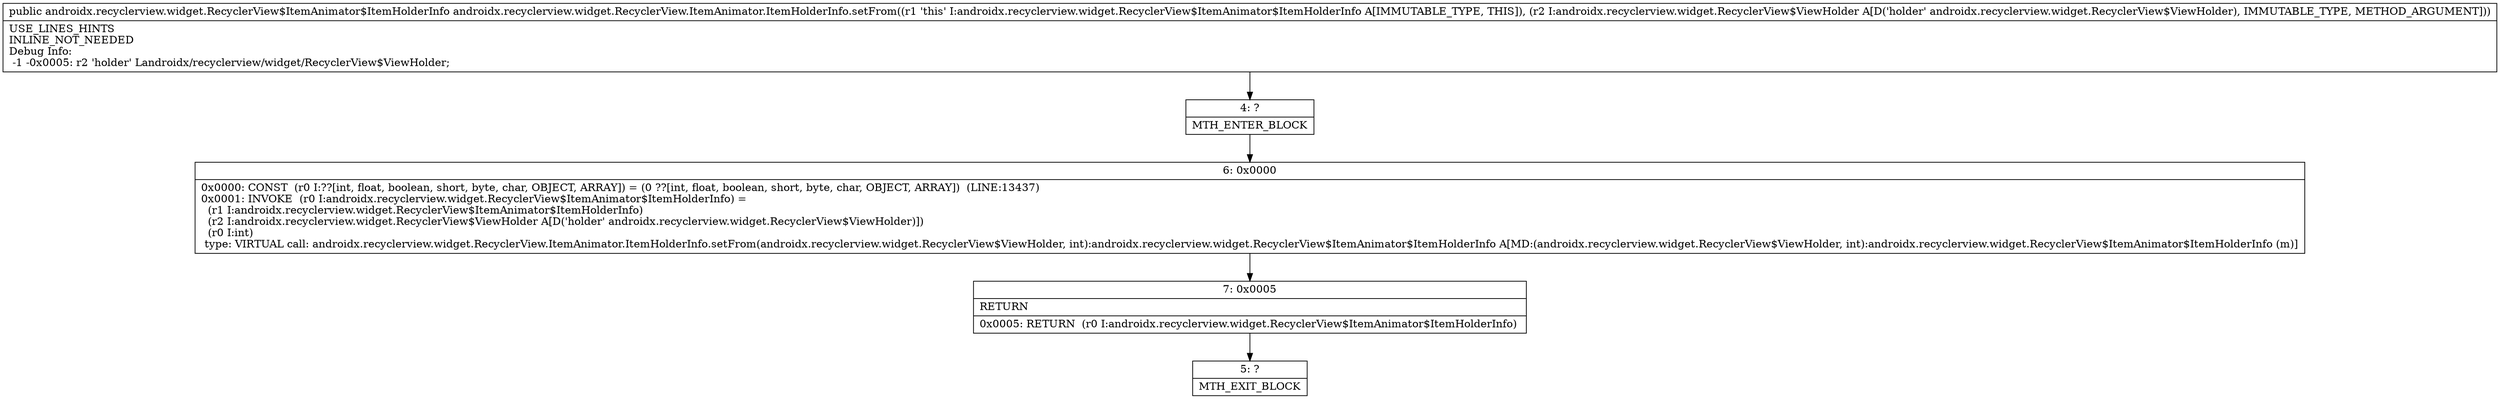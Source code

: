 digraph "CFG forandroidx.recyclerview.widget.RecyclerView.ItemAnimator.ItemHolderInfo.setFrom(Landroidx\/recyclerview\/widget\/RecyclerView$ViewHolder;)Landroidx\/recyclerview\/widget\/RecyclerView$ItemAnimator$ItemHolderInfo;" {
Node_4 [shape=record,label="{4\:\ ?|MTH_ENTER_BLOCK\l}"];
Node_6 [shape=record,label="{6\:\ 0x0000|0x0000: CONST  (r0 I:??[int, float, boolean, short, byte, char, OBJECT, ARRAY]) = (0 ??[int, float, boolean, short, byte, char, OBJECT, ARRAY])  (LINE:13437)\l0x0001: INVOKE  (r0 I:androidx.recyclerview.widget.RecyclerView$ItemAnimator$ItemHolderInfo) = \l  (r1 I:androidx.recyclerview.widget.RecyclerView$ItemAnimator$ItemHolderInfo)\l  (r2 I:androidx.recyclerview.widget.RecyclerView$ViewHolder A[D('holder' androidx.recyclerview.widget.RecyclerView$ViewHolder)])\l  (r0 I:int)\l type: VIRTUAL call: androidx.recyclerview.widget.RecyclerView.ItemAnimator.ItemHolderInfo.setFrom(androidx.recyclerview.widget.RecyclerView$ViewHolder, int):androidx.recyclerview.widget.RecyclerView$ItemAnimator$ItemHolderInfo A[MD:(androidx.recyclerview.widget.RecyclerView$ViewHolder, int):androidx.recyclerview.widget.RecyclerView$ItemAnimator$ItemHolderInfo (m)]\l}"];
Node_7 [shape=record,label="{7\:\ 0x0005|RETURN\l|0x0005: RETURN  (r0 I:androidx.recyclerview.widget.RecyclerView$ItemAnimator$ItemHolderInfo) \l}"];
Node_5 [shape=record,label="{5\:\ ?|MTH_EXIT_BLOCK\l}"];
MethodNode[shape=record,label="{public androidx.recyclerview.widget.RecyclerView$ItemAnimator$ItemHolderInfo androidx.recyclerview.widget.RecyclerView.ItemAnimator.ItemHolderInfo.setFrom((r1 'this' I:androidx.recyclerview.widget.RecyclerView$ItemAnimator$ItemHolderInfo A[IMMUTABLE_TYPE, THIS]), (r2 I:androidx.recyclerview.widget.RecyclerView$ViewHolder A[D('holder' androidx.recyclerview.widget.RecyclerView$ViewHolder), IMMUTABLE_TYPE, METHOD_ARGUMENT]))  | USE_LINES_HINTS\lINLINE_NOT_NEEDED\lDebug Info:\l  \-1 \-0x0005: r2 'holder' Landroidx\/recyclerview\/widget\/RecyclerView$ViewHolder;\l}"];
MethodNode -> Node_4;Node_4 -> Node_6;
Node_6 -> Node_7;
Node_7 -> Node_5;
}

